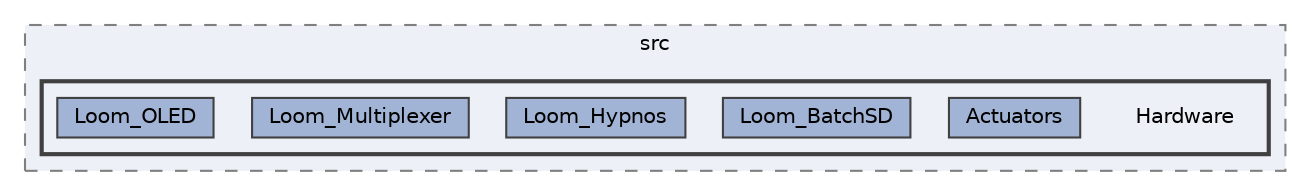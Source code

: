 digraph "C:/Users/Will/AppData/Local/Arduino15/packages/loom4/hardware/samd/4.0.6/libraries/Loom/src/Hardware"
{
 // LATEX_PDF_SIZE
  bgcolor="transparent";
  edge [fontname=Helvetica,fontsize=10,labelfontname=Helvetica,labelfontsize=10];
  node [fontname=Helvetica,fontsize=10,shape=box,height=0.2,width=0.4];
  compound=true
  subgraph clusterdir_b14d86d2dc324b96b7fcdcd080ed6fcf {
    graph [ bgcolor="#edf0f7", pencolor="grey50", label="src", fontname=Helvetica,fontsize=10 style="filled,dashed", URL="dir_b14d86d2dc324b96b7fcdcd080ed6fcf.html",tooltip=""]
  subgraph clusterdir_fe266f15a168b9b18dd55bcdb5791bdb {
    graph [ bgcolor="#edf0f7", pencolor="grey25", label="", fontname=Helvetica,fontsize=10 style="filled,bold", URL="dir_fe266f15a168b9b18dd55bcdb5791bdb.html",tooltip=""]
    dir_fe266f15a168b9b18dd55bcdb5791bdb [shape=plaintext, label="Hardware"];
  dir_f61bdc3dd6227e77353385cab0ce2984 [label="Actuators", fillcolor="#a2b4d6", color="grey25", style="filled", URL="dir_f61bdc3dd6227e77353385cab0ce2984.html",tooltip=""];
  dir_a10d9e708708bb7495129a7174426f6d [label="Loom_BatchSD", fillcolor="#a2b4d6", color="grey25", style="filled", URL="dir_a10d9e708708bb7495129a7174426f6d.html",tooltip=""];
  dir_62213d6162d7ba0f52413da879035e47 [label="Loom_Hypnos", fillcolor="#a2b4d6", color="grey25", style="filled", URL="dir_62213d6162d7ba0f52413da879035e47.html",tooltip=""];
  dir_7c51b428f74aadbaed095297923ab14e [label="Loom_Multiplexer", fillcolor="#a2b4d6", color="grey25", style="filled", URL="dir_7c51b428f74aadbaed095297923ab14e.html",tooltip=""];
  dir_61248b6b72701e88bf7780fa524662f9 [label="Loom_OLED", fillcolor="#a2b4d6", color="grey25", style="filled", URL="dir_61248b6b72701e88bf7780fa524662f9.html",tooltip=""];
  }
  }
}
